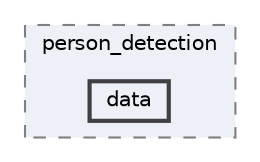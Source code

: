 digraph "Arduino/GetStartedWithMachineLearningOnArduino/tflite-micro-arduino-examples-main/examples/person_detection/data"
{
 // LATEX_PDF_SIZE
  bgcolor="transparent";
  edge [fontname=Helvetica,fontsize=10,labelfontname=Helvetica,labelfontsize=10];
  node [fontname=Helvetica,fontsize=10,shape=box,height=0.2,width=0.4];
  compound=true
  subgraph clusterdir_9e0c737c2b0acbfb267af2070ee7c96b {
    graph [ bgcolor="#edf0f7", pencolor="grey50", label="person_detection", fontname=Helvetica,fontsize=10 style="filled,dashed", URL="dir_9e0c737c2b0acbfb267af2070ee7c96b.html",tooltip=""]
  dir_77368117b0b77c3de09487a33ff54955 [label="data", fillcolor="#edf0f7", color="grey25", style="filled,bold", URL="dir_77368117b0b77c3de09487a33ff54955.html",tooltip=""];
  }
}

